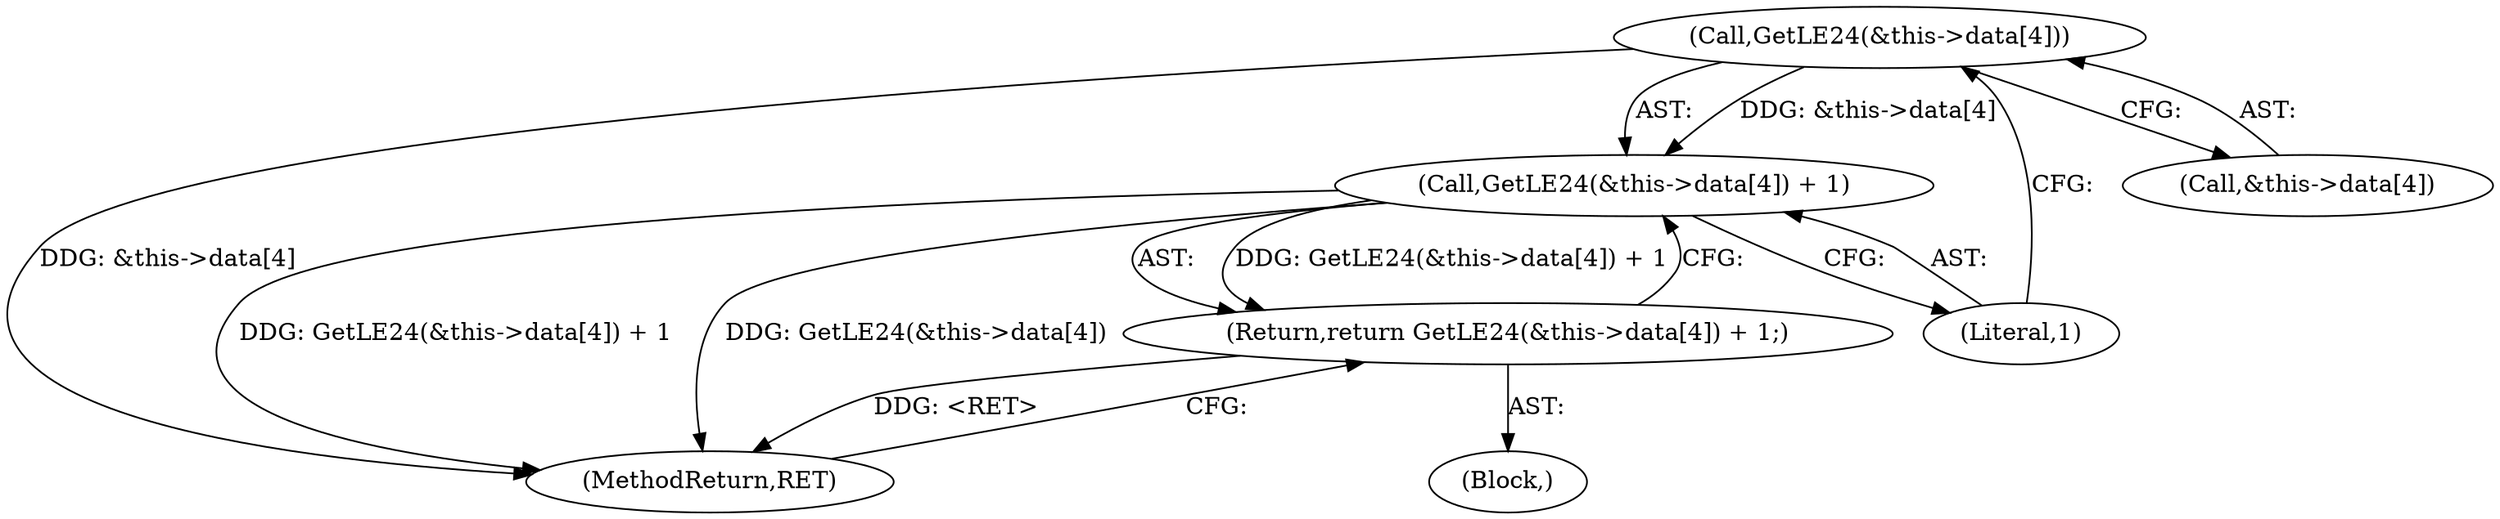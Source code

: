 digraph "0_exempi_aabedb5e749dd59112a3fe1e8e08f2d934f56666@array" {
"1000192" [label="(Call,GetLE24(&this->data[4]))"];
"1000191" [label="(Call,GetLE24(&this->data[4]) + 1)"];
"1000190" [label="(Return,return GetLE24(&this->data[4]) + 1;)"];
"1000191" [label="(Call,GetLE24(&this->data[4]) + 1)"];
"1000193" [label="(Call,&this->data[4])"];
"1000545" [label="(MethodReturn,RET)"];
"1000192" [label="(Call,GetLE24(&this->data[4]))"];
"1000199" [label="(Literal,1)"];
"1000190" [label="(Return,return GetLE24(&this->data[4]) + 1;)"];
"1000189" [label="(Block,)"];
"1000192" -> "1000191"  [label="AST: "];
"1000192" -> "1000193"  [label="CFG: "];
"1000193" -> "1000192"  [label="AST: "];
"1000199" -> "1000192"  [label="CFG: "];
"1000192" -> "1000545"  [label="DDG: &this->data[4]"];
"1000192" -> "1000191"  [label="DDG: &this->data[4]"];
"1000191" -> "1000190"  [label="AST: "];
"1000191" -> "1000199"  [label="CFG: "];
"1000199" -> "1000191"  [label="AST: "];
"1000190" -> "1000191"  [label="CFG: "];
"1000191" -> "1000545"  [label="DDG: GetLE24(&this->data[4]) + 1"];
"1000191" -> "1000545"  [label="DDG: GetLE24(&this->data[4])"];
"1000191" -> "1000190"  [label="DDG: GetLE24(&this->data[4]) + 1"];
"1000190" -> "1000189"  [label="AST: "];
"1000545" -> "1000190"  [label="CFG: "];
"1000190" -> "1000545"  [label="DDG: <RET>"];
}
